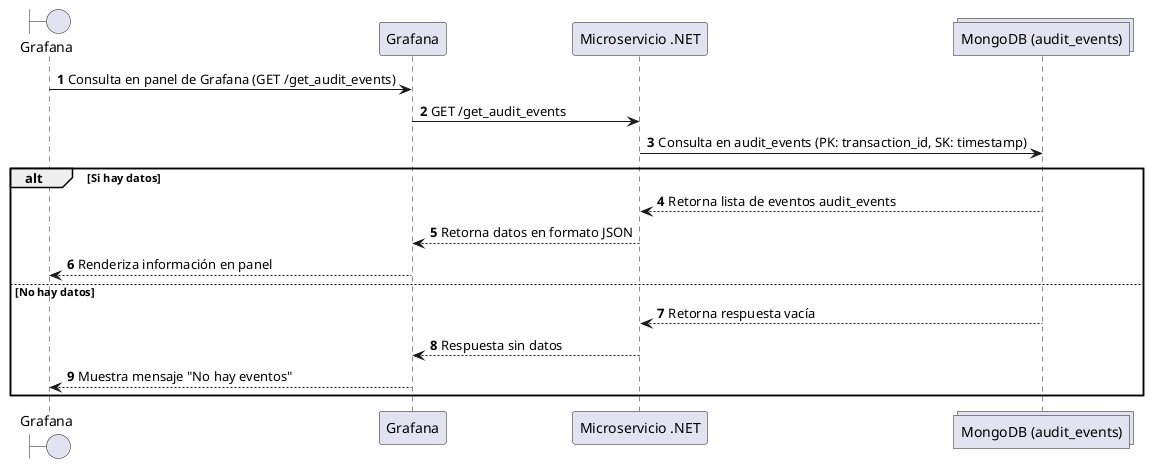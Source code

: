 
@startuml
autonumber

boundary "Grafana" as User
participant "Grafana" as Grafana
participant "Microservicio .NET" as DotNet
collections "MongoDB (audit_events)" as MongoDB

User -> Grafana: Consulta en panel de Grafana (GET /get_audit_events)
Grafana -> DotNet: GET /get_audit_events
DotNet -> MongoDB: Consulta en audit_events (PK: transaction_id, SK: timestamp)

alt Si hay datos
    MongoDB --> DotNet: Retorna lista de eventos audit_events
    DotNet --> Grafana: Retorna datos en formato JSON
    Grafana --> User: Renderiza información en panel
else No hay datos
    MongoDB --> DotNet: Retorna respuesta vacía
    DotNet --> Grafana: Respuesta sin datos
    Grafana --> User: Muestra mensaje "No hay eventos"
end
@enduml
